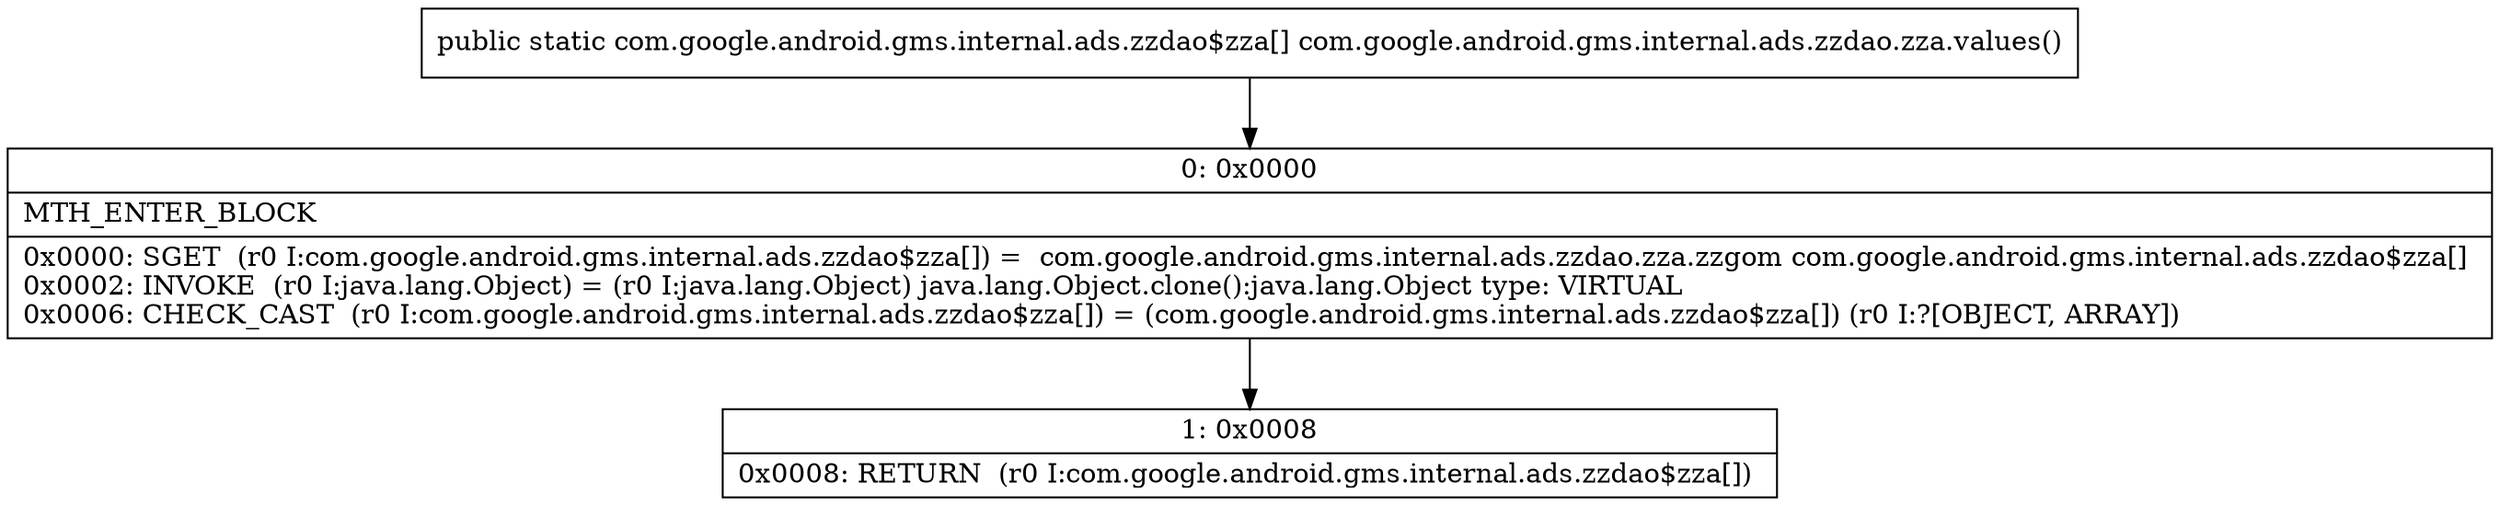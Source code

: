 digraph "CFG forcom.google.android.gms.internal.ads.zzdao.zza.values()[Lcom\/google\/android\/gms\/internal\/ads\/zzdao$zza;" {
Node_0 [shape=record,label="{0\:\ 0x0000|MTH_ENTER_BLOCK\l|0x0000: SGET  (r0 I:com.google.android.gms.internal.ads.zzdao$zza[]) =  com.google.android.gms.internal.ads.zzdao.zza.zzgom com.google.android.gms.internal.ads.zzdao$zza[] \l0x0002: INVOKE  (r0 I:java.lang.Object) = (r0 I:java.lang.Object) java.lang.Object.clone():java.lang.Object type: VIRTUAL \l0x0006: CHECK_CAST  (r0 I:com.google.android.gms.internal.ads.zzdao$zza[]) = (com.google.android.gms.internal.ads.zzdao$zza[]) (r0 I:?[OBJECT, ARRAY]) \l}"];
Node_1 [shape=record,label="{1\:\ 0x0008|0x0008: RETURN  (r0 I:com.google.android.gms.internal.ads.zzdao$zza[]) \l}"];
MethodNode[shape=record,label="{public static com.google.android.gms.internal.ads.zzdao$zza[] com.google.android.gms.internal.ads.zzdao.zza.values() }"];
MethodNode -> Node_0;
Node_0 -> Node_1;
}

